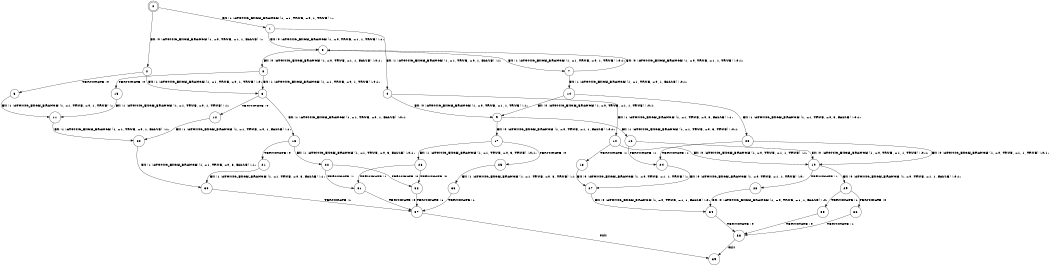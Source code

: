 digraph BCG {
size = "7, 10.5";
center = TRUE;
node [shape = circle];
0 [peripheries = 2];
0 -> 1 [label = "EX !1 !ATOMIC_EXCH_BRANCH (1, +1, TRUE, +0, 1, TRUE) !::"];
0 -> 2 [label = "EX !0 !ATOMIC_EXCH_BRANCH (1, +0, TRUE, +1, 1, FALSE) !::"];
1 -> 3 [label = "EX !0 !ATOMIC_EXCH_BRANCH (1, +0, TRUE, +1, 1, TRUE) !:1:"];
1 -> 4 [label = "EX !1 !ATOMIC_EXCH_BRANCH (1, +1, TRUE, +0, 1, FALSE) !:1:"];
2 -> 5 [label = "TERMINATE !0"];
2 -> 6 [label = "EX !1 !ATOMIC_EXCH_BRANCH (1, +1, TRUE, +0, 1, TRUE) !:0:"];
3 -> 7 [label = "EX !1 !ATOMIC_EXCH_BRANCH (1, +1, TRUE, +0, 1, TRUE) !:0:1:"];
3 -> 8 [label = "EX !0 !ATOMIC_EXCH_BRANCH (1, +0, TRUE, +1, 1, FALSE) !:0:1:"];
4 -> 9 [label = "EX !0 !ATOMIC_EXCH_BRANCH (1, +0, TRUE, +1, 1, TRUE) !:1:"];
4 -> 10 [label = "EX !1 !ATOMIC_EXCH_BRANCH (1, +1, TRUE, +0, 3, FALSE) !:1:"];
5 -> 11 [label = "EX !1 !ATOMIC_EXCH_BRANCH (1, +1, TRUE, +0, 1, TRUE) !::"];
6 -> 12 [label = "TERMINATE !0"];
6 -> 13 [label = "EX !1 !ATOMIC_EXCH_BRANCH (1, +1, TRUE, +0, 1, FALSE) !:0:1:"];
7 -> 14 [label = "EX !1 !ATOMIC_EXCH_BRANCH (1, +1, TRUE, +0, 1, FALSE) !:0:1:"];
7 -> 3 [label = "EX !0 !ATOMIC_EXCH_BRANCH (1, +0, TRUE, +1, 1, TRUE) !:0:1:"];
8 -> 15 [label = "TERMINATE !0"];
8 -> 6 [label = "EX !1 !ATOMIC_EXCH_BRANCH (1, +1, TRUE, +0, 1, TRUE) !:0:1:"];
9 -> 16 [label = "EX !1 !ATOMIC_EXCH_BRANCH (1, +1, TRUE, +0, 3, TRUE) !:0:1:"];
9 -> 17 [label = "EX !0 !ATOMIC_EXCH_BRANCH (1, +0, TRUE, +1, 1, FALSE) !:0:1:"];
10 -> 18 [label = "TERMINATE !1"];
10 -> 19 [label = "EX !0 !ATOMIC_EXCH_BRANCH (1, +0, TRUE, +1, 1, TRUE) !:1:"];
11 -> 20 [label = "EX !1 !ATOMIC_EXCH_BRANCH (1, +1, TRUE, +0, 1, FALSE) !:1:"];
12 -> 20 [label = "EX !1 !ATOMIC_EXCH_BRANCH (1, +1, TRUE, +0, 1, FALSE) !:1:"];
13 -> 21 [label = "TERMINATE !0"];
13 -> 22 [label = "EX !1 !ATOMIC_EXCH_BRANCH (1, +1, TRUE, +0, 3, FALSE) !:0:1:"];
14 -> 23 [label = "EX !1 !ATOMIC_EXCH_BRANCH (1, +1, TRUE, +0, 3, FALSE) !:0:1:"];
14 -> 9 [label = "EX !0 !ATOMIC_EXCH_BRANCH (1, +0, TRUE, +1, 1, TRUE) !:0:1:"];
15 -> 11 [label = "EX !1 !ATOMIC_EXCH_BRANCH (1, +1, TRUE, +0, 1, TRUE) !:1:"];
16 -> 24 [label = "TERMINATE !1"];
16 -> 19 [label = "EX !0 !ATOMIC_EXCH_BRANCH (1, +0, TRUE, +1, 1, TRUE) !:0:1:"];
17 -> 25 [label = "TERMINATE !0"];
17 -> 26 [label = "EX !1 !ATOMIC_EXCH_BRANCH (1, +1, TRUE, +0, 3, TRUE) !:0:1:"];
18 -> 27 [label = "EX !0 !ATOMIC_EXCH_BRANCH (1, +0, TRUE, +1, 1, TRUE) !::"];
19 -> 28 [label = "TERMINATE !1"];
19 -> 29 [label = "EX !0 !ATOMIC_EXCH_BRANCH (1, +0, TRUE, +1, 1, FALSE) !:0:1:"];
20 -> 30 [label = "EX !1 !ATOMIC_EXCH_BRANCH (1, +1, TRUE, +0, 3, FALSE) !:1:"];
21 -> 30 [label = "EX !1 !ATOMIC_EXCH_BRANCH (1, +1, TRUE, +0, 3, FALSE) !:1:"];
22 -> 31 [label = "TERMINATE !1"];
22 -> 32 [label = "TERMINATE !0"];
23 -> 24 [label = "TERMINATE !1"];
23 -> 19 [label = "EX !0 !ATOMIC_EXCH_BRANCH (1, +0, TRUE, +1, 1, TRUE) !:0:1:"];
24 -> 27 [label = "EX !0 !ATOMIC_EXCH_BRANCH (1, +0, TRUE, +1, 1, TRUE) !:0:"];
25 -> 33 [label = "EX !1 !ATOMIC_EXCH_BRANCH (1, +1, TRUE, +0, 3, TRUE) !:1:"];
26 -> 31 [label = "TERMINATE !1"];
26 -> 32 [label = "TERMINATE !0"];
27 -> 34 [label = "EX !0 !ATOMIC_EXCH_BRANCH (1, +0, TRUE, +1, 1, FALSE) !:0:"];
28 -> 34 [label = "EX !0 !ATOMIC_EXCH_BRANCH (1, +0, TRUE, +1, 1, FALSE) !:0:"];
29 -> 35 [label = "TERMINATE !1"];
29 -> 36 [label = "TERMINATE !0"];
30 -> 37 [label = "TERMINATE !1"];
31 -> 37 [label = "TERMINATE !0"];
32 -> 37 [label = "TERMINATE !1"];
33 -> 37 [label = "TERMINATE !1"];
34 -> 38 [label = "TERMINATE !0"];
35 -> 38 [label = "TERMINATE !0"];
36 -> 38 [label = "TERMINATE !1"];
37 -> 39 [label = "exit"];
38 -> 39 [label = "exit"];
}
